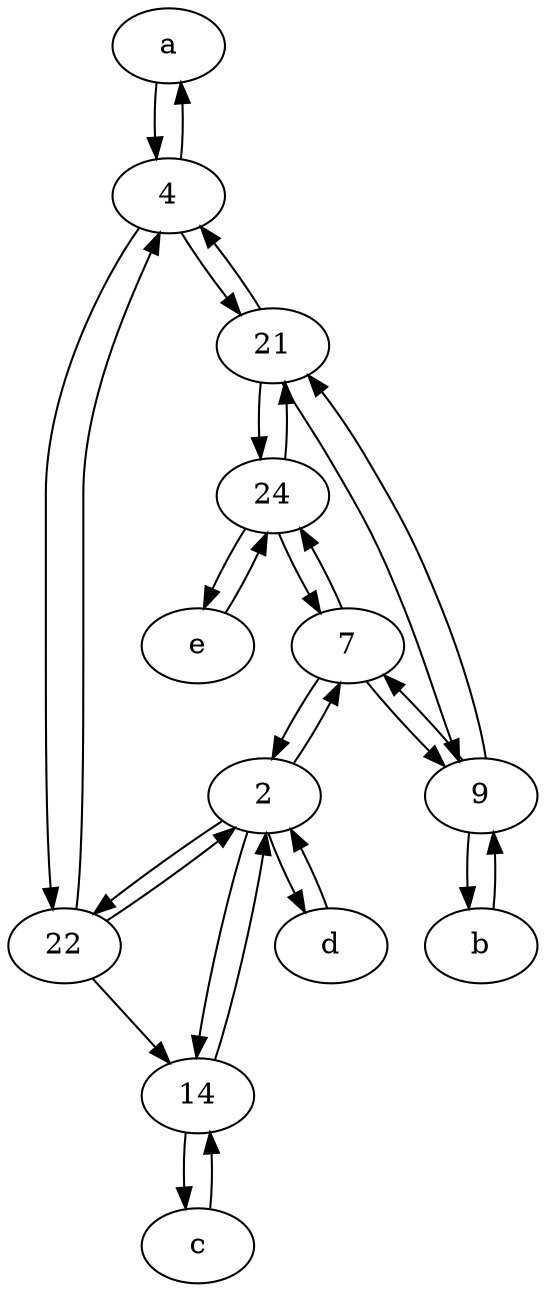 digraph  {
	a [pos="40,10!"];
	c [pos="20,10!"];
	14;
	24;
	4;
	7;
	e [pos="30,50!"];
	9;
	2;
	b [pos="50,20!"];
	d [pos="20,30!"];
	22;
	21;
	d -> 2;
	24 -> e;
	a -> 4;
	22 -> 14;
	b -> 9;
	c -> 14;
	9 -> 21;
	e -> 24;
	4 -> a;
	2 -> d;
	2 -> 22;
	14 -> 2;
	9 -> 7;
	7 -> 9;
	22 -> 4;
	22 -> 2;
	4 -> 21;
	14 -> c;
	9 -> b;
	21 -> 9;
	24 -> 7;
	21 -> 24;
	24 -> 21;
	21 -> 4;
	2 -> 14;
	7 -> 2;
	2 -> 7;
	4 -> 22;
	7 -> 24;

	}